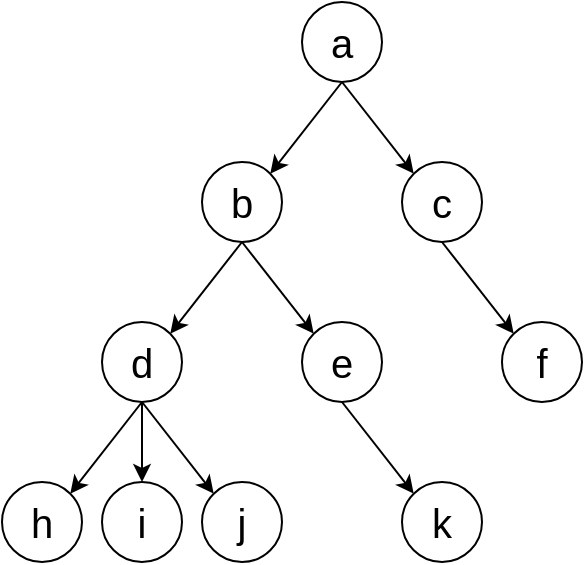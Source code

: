 <mxfile version="12.6.7" type="device"><diagram id="DXPcCs-rt6fdyCKiChXh" name="第 1 页"><mxGraphModel dx="1426" dy="803" grid="1" gridSize="10" guides="1" tooltips="1" connect="1" arrows="1" fold="1" page="1" pageScale="1" pageWidth="827" pageHeight="1169" math="0" shadow="0"><root><mxCell id="0"/><mxCell id="1" parent="0"/><mxCell id="TtJX3NET0KKpPKqGwmz1-81" value="&lt;font style=&quot;font-size: 20px&quot;&gt;a&lt;/font&gt;" style="ellipse;whiteSpace=wrap;html=1;aspect=fixed;" vertex="1" parent="1"><mxGeometry x="380" y="160" width="40" height="40" as="geometry"/></mxCell><mxCell id="TtJX3NET0KKpPKqGwmz1-84" value="&lt;font style=&quot;font-size: 20px&quot;&gt;c&lt;/font&gt;" style="ellipse;whiteSpace=wrap;html=1;aspect=fixed;" vertex="1" parent="1"><mxGeometry x="430" y="240" width="40" height="40" as="geometry"/></mxCell><mxCell id="TtJX3NET0KKpPKqGwmz1-82" value="&lt;font style=&quot;font-size: 20px&quot;&gt;b&lt;/font&gt;" style="ellipse;whiteSpace=wrap;html=1;aspect=fixed;" vertex="1" parent="1"><mxGeometry x="330" y="240" width="40" height="40" as="geometry"/></mxCell><mxCell id="TtJX3NET0KKpPKqGwmz1-87" value="" style="endArrow=classic;html=1;entryX=1;entryY=0;entryDx=0;entryDy=0;" edge="1" parent="1" target="TtJX3NET0KKpPKqGwmz1-82"><mxGeometry width="50" height="50" relative="1" as="geometry"><mxPoint x="400" y="200" as="sourcePoint"/><mxPoint x="355" y="250" as="targetPoint"/></mxGeometry></mxCell><mxCell id="TtJX3NET0KKpPKqGwmz1-88" value="" style="endArrow=classic;html=1;entryX=0;entryY=0;entryDx=0;entryDy=0;" edge="1" parent="1" target="TtJX3NET0KKpPKqGwmz1-84"><mxGeometry width="50" height="50" relative="1" as="geometry"><mxPoint x="400" y="200" as="sourcePoint"/><mxPoint x="356.213" y="268.787" as="targetPoint"/></mxGeometry></mxCell><mxCell id="TtJX3NET0KKpPKqGwmz1-110" value="&lt;font style=&quot;font-size: 20px&quot;&gt;e&lt;/font&gt;" style="ellipse;whiteSpace=wrap;html=1;aspect=fixed;" vertex="1" parent="1"><mxGeometry x="380" y="320" width="40" height="40" as="geometry"/></mxCell><mxCell id="TtJX3NET0KKpPKqGwmz1-126" value="" style="edgeStyle=orthogonalEdgeStyle;rounded=0;orthogonalLoop=1;jettySize=auto;html=1;" edge="1" parent="1" source="TtJX3NET0KKpPKqGwmz1-111" target="TtJX3NET0KKpPKqGwmz1-125"><mxGeometry relative="1" as="geometry"/></mxCell><mxCell id="TtJX3NET0KKpPKqGwmz1-111" value="&lt;font style=&quot;font-size: 20px&quot;&gt;d&lt;/font&gt;" style="ellipse;whiteSpace=wrap;html=1;aspect=fixed;" vertex="1" parent="1"><mxGeometry x="280" y="320" width="40" height="40" as="geometry"/></mxCell><mxCell id="TtJX3NET0KKpPKqGwmz1-125" value="&lt;font style=&quot;font-size: 20px&quot;&gt;i&lt;/font&gt;" style="ellipse;whiteSpace=wrap;html=1;aspect=fixed;" vertex="1" parent="1"><mxGeometry x="280" y="400" width="40" height="40" as="geometry"/></mxCell><mxCell id="TtJX3NET0KKpPKqGwmz1-112" value="" style="endArrow=classic;html=1;entryX=1;entryY=0;entryDx=0;entryDy=0;" edge="1" target="TtJX3NET0KKpPKqGwmz1-111" parent="1"><mxGeometry width="50" height="50" relative="1" as="geometry"><mxPoint x="350" y="280" as="sourcePoint"/><mxPoint x="305" y="330" as="targetPoint"/></mxGeometry></mxCell><mxCell id="TtJX3NET0KKpPKqGwmz1-113" value="" style="endArrow=classic;html=1;entryX=0;entryY=0;entryDx=0;entryDy=0;" edge="1" target="TtJX3NET0KKpPKqGwmz1-110" parent="1"><mxGeometry width="50" height="50" relative="1" as="geometry"><mxPoint x="350" y="280" as="sourcePoint"/><mxPoint x="306.213" y="348.787" as="targetPoint"/></mxGeometry></mxCell><mxCell id="TtJX3NET0KKpPKqGwmz1-114" value="&lt;font style=&quot;font-size: 20px&quot;&gt;f&lt;/font&gt;" style="ellipse;whiteSpace=wrap;html=1;aspect=fixed;" vertex="1" parent="1"><mxGeometry x="480" y="320" width="40" height="40" as="geometry"/></mxCell><mxCell id="TtJX3NET0KKpPKqGwmz1-115" value="" style="endArrow=classic;html=1;entryX=0;entryY=0;entryDx=0;entryDy=0;" edge="1" target="TtJX3NET0KKpPKqGwmz1-114" parent="1"><mxGeometry width="50" height="50" relative="1" as="geometry"><mxPoint x="450" y="280" as="sourcePoint"/><mxPoint x="406.213" y="348.787" as="targetPoint"/></mxGeometry></mxCell><mxCell id="TtJX3NET0KKpPKqGwmz1-121" value="&lt;font style=&quot;font-size: 20px&quot;&gt;j&lt;/font&gt;" style="ellipse;whiteSpace=wrap;html=1;aspect=fixed;" vertex="1" parent="1"><mxGeometry x="330" y="400" width="40" height="40" as="geometry"/></mxCell><mxCell id="TtJX3NET0KKpPKqGwmz1-122" value="&lt;font style=&quot;font-size: 20px&quot;&gt;h&lt;/font&gt;" style="ellipse;whiteSpace=wrap;html=1;aspect=fixed;" vertex="1" parent="1"><mxGeometry x="230" y="400" width="40" height="40" as="geometry"/></mxCell><mxCell id="TtJX3NET0KKpPKqGwmz1-123" value="" style="endArrow=classic;html=1;entryX=1;entryY=0;entryDx=0;entryDy=0;" edge="1" target="TtJX3NET0KKpPKqGwmz1-122" parent="1"><mxGeometry width="50" height="50" relative="1" as="geometry"><mxPoint x="300" y="360" as="sourcePoint"/><mxPoint x="255" y="410" as="targetPoint"/></mxGeometry></mxCell><mxCell id="TtJX3NET0KKpPKqGwmz1-124" value="" style="endArrow=classic;html=1;entryX=0;entryY=0;entryDx=0;entryDy=0;" edge="1" target="TtJX3NET0KKpPKqGwmz1-121" parent="1"><mxGeometry width="50" height="50" relative="1" as="geometry"><mxPoint x="300" y="360" as="sourcePoint"/><mxPoint x="256.213" y="428.787" as="targetPoint"/></mxGeometry></mxCell><mxCell id="TtJX3NET0KKpPKqGwmz1-129" value="&lt;font style=&quot;font-size: 20px&quot;&gt;k&lt;/font&gt;" style="ellipse;whiteSpace=wrap;html=1;aspect=fixed;" vertex="1" parent="1"><mxGeometry x="430" y="400" width="40" height="40" as="geometry"/></mxCell><mxCell id="TtJX3NET0KKpPKqGwmz1-130" value="" style="endArrow=classic;html=1;entryX=0;entryY=0;entryDx=0;entryDy=0;" edge="1" target="TtJX3NET0KKpPKqGwmz1-129" parent="1"><mxGeometry width="50" height="50" relative="1" as="geometry"><mxPoint x="400" y="360" as="sourcePoint"/><mxPoint x="356.213" y="428.787" as="targetPoint"/></mxGeometry></mxCell></root></mxGraphModel></diagram></mxfile>